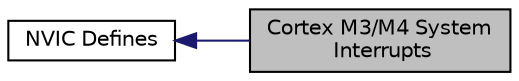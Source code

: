 digraph "Cortex M3/M4 System Interrupts"
{
  edge [fontname="Helvetica",fontsize="10",labelfontname="Helvetica",labelfontsize="10"];
  node [fontname="Helvetica",fontsize="10",shape=record];
  rankdir=LR;
  Node0 [label="Cortex M3/M4 System\l Interrupts",height=0.2,width=0.4,color="black", fillcolor="grey75", style="filled" fontcolor="black"];
  Node1 [label="NVIC Defines",height=0.2,width=0.4,color="black", fillcolor="white", style="filled",URL="$group__CM3__nvic__defines.html",tooltip="libopencm3 Cortex Nested Vectored Interrupt Controller"];
  Node1->Node0 [shape=plaintext, color="midnightblue", dir="back", style="solid"];
}
